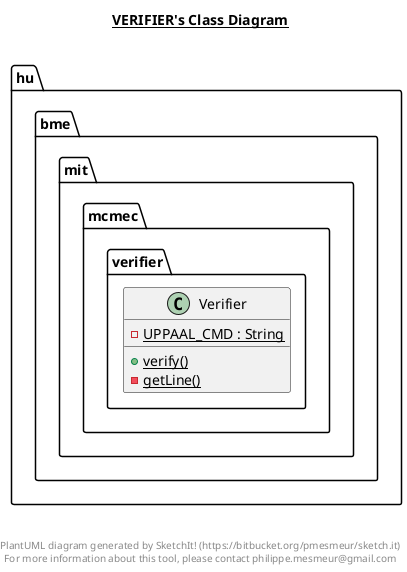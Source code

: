 @startuml

title __VERIFIER's Class Diagram__\n

  package hu.bme.mit.mcmec.verifier {
    class Verifier {
        {static} - UPPAAL_CMD : String
        {static} + verify()
        {static} - getLine()
    }
  }
  



right footer


PlantUML diagram generated by SketchIt! (https://bitbucket.org/pmesmeur/sketch.it)
For more information about this tool, please contact philippe.mesmeur@gmail.com
endfooter

@enduml
